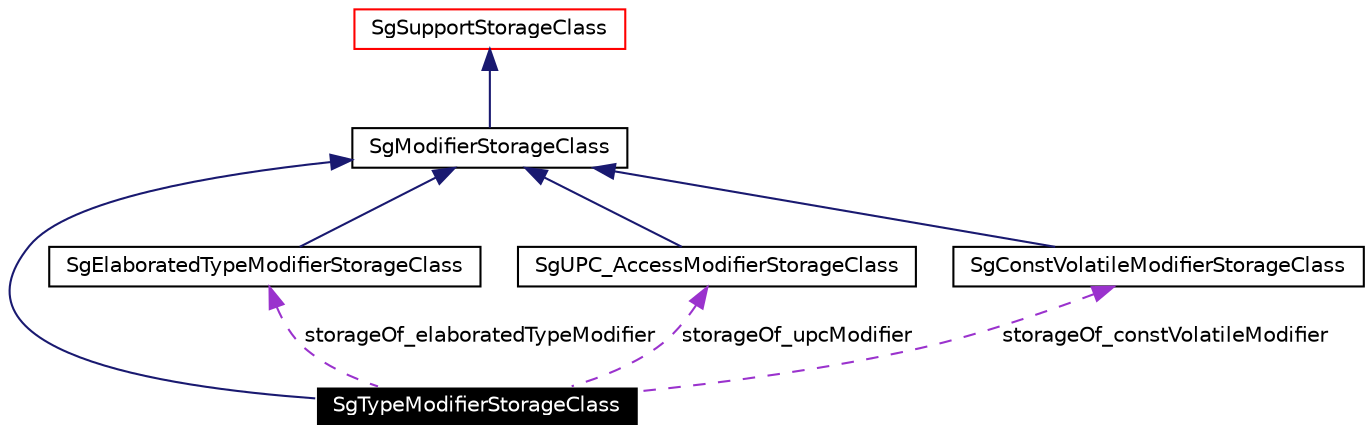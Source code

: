 digraph G
{
  edge [fontname="Helvetica",fontsize=10,labelfontname="Helvetica",labelfontsize=10];
  node [fontname="Helvetica",fontsize=10,shape=record];
  Node1 [label="SgTypeModifierStorageClass",height=0.2,width=0.4,color="white", fillcolor="black", style="filled" fontcolor="white"];
  Node2 -> Node1 [dir=back,color="midnightblue",fontsize=10,style="solid",fontname="Helvetica"];
  Node2 [label="SgModifierStorageClass",height=0.2,width=0.4,color="black",URL="$classSgModifierStorageClass.html"];
  Node3 -> Node2 [dir=back,color="midnightblue",fontsize=10,style="solid",fontname="Helvetica"];
  Node3 [label="SgSupportStorageClass",height=0.2,width=0.4,color="red",URL="$classSgSupportStorageClass.html"];
  Node4 -> Node1 [dir=back,color="darkorchid3",fontsize=10,style="dashed",label="storageOf_elaboratedTypeModifier",fontname="Helvetica"];
  Node4 [label="SgElaboratedTypeModifierStorageClass",height=0.2,width=0.4,color="black",URL="$classSgElaboratedTypeModifierStorageClass.html"];
  Node2 -> Node4 [dir=back,color="midnightblue",fontsize=10,style="solid",fontname="Helvetica"];
  Node5 -> Node1 [dir=back,color="darkorchid3",fontsize=10,style="dashed",label="storageOf_upcModifier",fontname="Helvetica"];
  Node5 [label="SgUPC_AccessModifierStorageClass",height=0.2,width=0.4,color="black",URL="$classSgUPC__AccessModifierStorageClass.html"];
  Node2 -> Node5 [dir=back,color="midnightblue",fontsize=10,style="solid",fontname="Helvetica"];
  Node6 -> Node1 [dir=back,color="darkorchid3",fontsize=10,style="dashed",label="storageOf_constVolatileModifier",fontname="Helvetica"];
  Node6 [label="SgConstVolatileModifierStorageClass",height=0.2,width=0.4,color="black",URL="$classSgConstVolatileModifierStorageClass.html"];
  Node2 -> Node6 [dir=back,color="midnightblue",fontsize=10,style="solid",fontname="Helvetica"];
}
